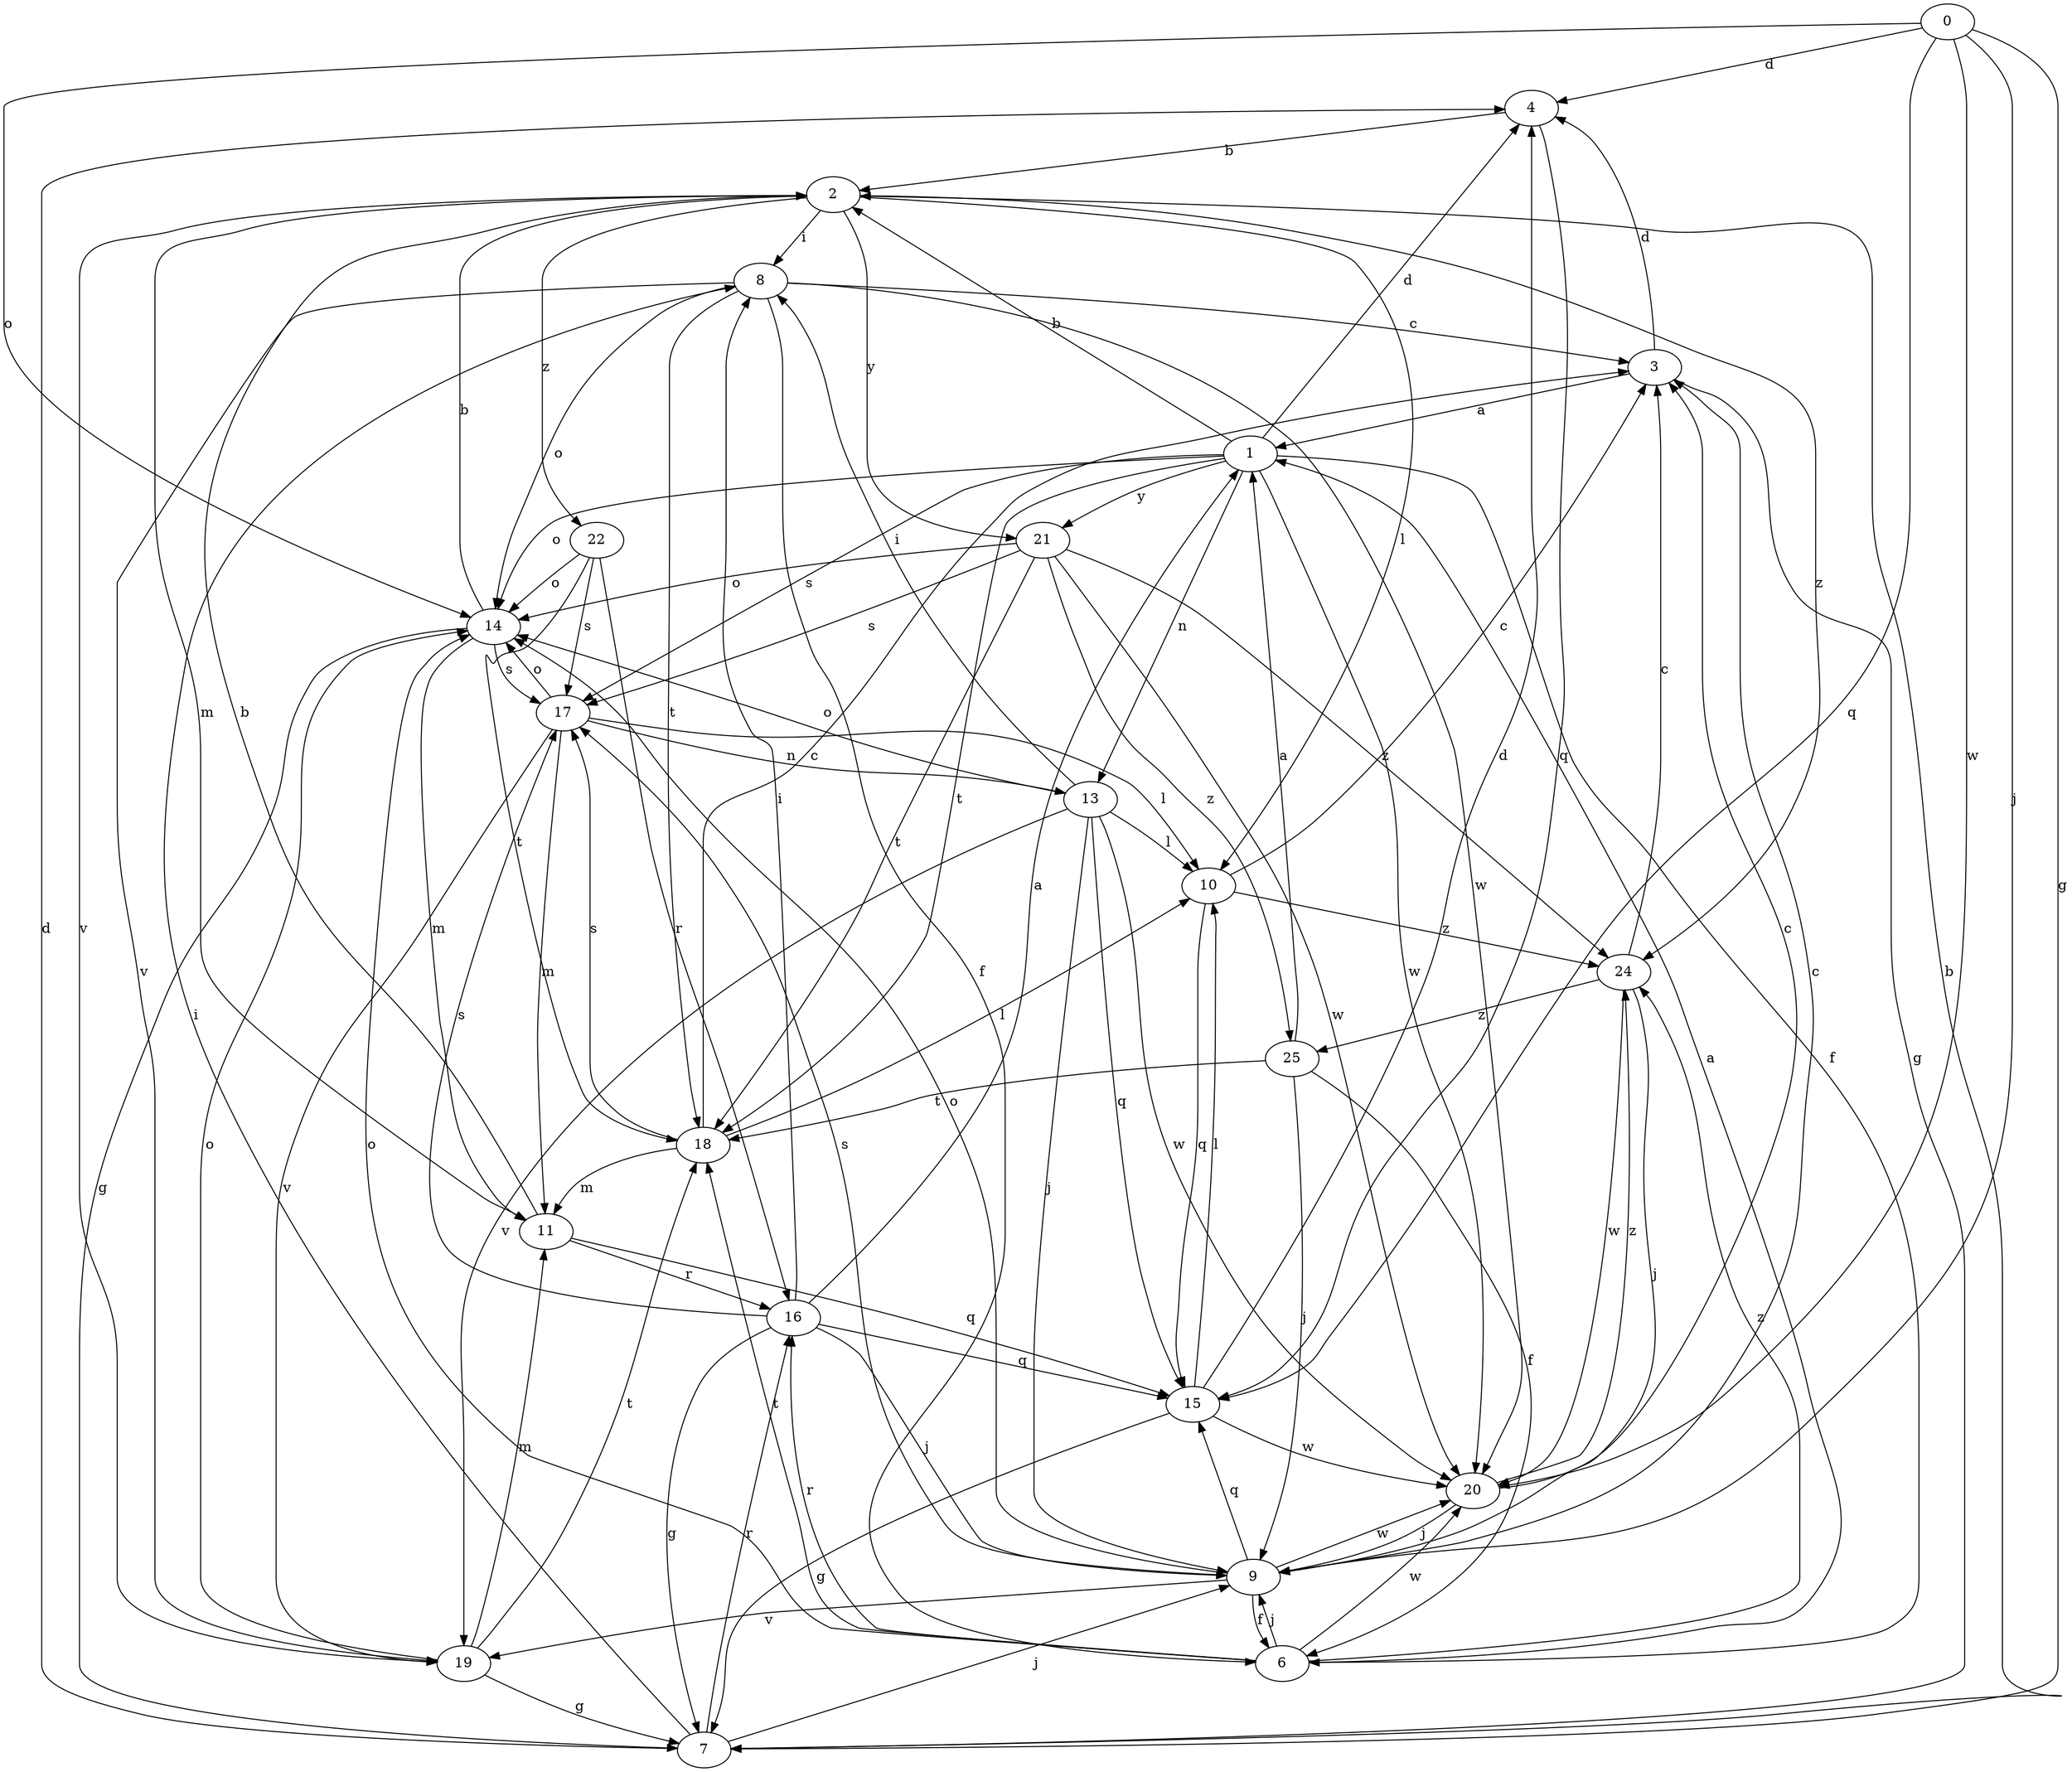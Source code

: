 strict digraph  {
0;
1;
2;
3;
4;
6;
7;
8;
9;
10;
11;
13;
14;
15;
16;
17;
18;
19;
20;
21;
22;
24;
25;
0 -> 4  [label=d];
0 -> 7  [label=g];
0 -> 9  [label=j];
0 -> 14  [label=o];
0 -> 15  [label=q];
0 -> 20  [label=w];
1 -> 2  [label=b];
1 -> 4  [label=d];
1 -> 6  [label=f];
1 -> 13  [label=n];
1 -> 14  [label=o];
1 -> 17  [label=s];
1 -> 18  [label=t];
1 -> 20  [label=w];
1 -> 21  [label=y];
2 -> 8  [label=i];
2 -> 10  [label=l];
2 -> 11  [label=m];
2 -> 19  [label=v];
2 -> 21  [label=y];
2 -> 22  [label=z];
2 -> 24  [label=z];
3 -> 1  [label=a];
3 -> 4  [label=d];
3 -> 7  [label=g];
4 -> 2  [label=b];
4 -> 15  [label=q];
6 -> 1  [label=a];
6 -> 9  [label=j];
6 -> 14  [label=o];
6 -> 16  [label=r];
6 -> 18  [label=t];
6 -> 20  [label=w];
6 -> 24  [label=z];
7 -> 2  [label=b];
7 -> 4  [label=d];
7 -> 8  [label=i];
7 -> 9  [label=j];
7 -> 16  [label=r];
8 -> 3  [label=c];
8 -> 6  [label=f];
8 -> 14  [label=o];
8 -> 18  [label=t];
8 -> 19  [label=v];
8 -> 20  [label=w];
9 -> 3  [label=c];
9 -> 6  [label=f];
9 -> 14  [label=o];
9 -> 15  [label=q];
9 -> 17  [label=s];
9 -> 19  [label=v];
9 -> 20  [label=w];
10 -> 3  [label=c];
10 -> 15  [label=q];
10 -> 24  [label=z];
11 -> 2  [label=b];
11 -> 15  [label=q];
11 -> 16  [label=r];
13 -> 8  [label=i];
13 -> 9  [label=j];
13 -> 10  [label=l];
13 -> 14  [label=o];
13 -> 15  [label=q];
13 -> 19  [label=v];
13 -> 20  [label=w];
14 -> 2  [label=b];
14 -> 7  [label=g];
14 -> 11  [label=m];
14 -> 17  [label=s];
15 -> 4  [label=d];
15 -> 7  [label=g];
15 -> 10  [label=l];
15 -> 20  [label=w];
16 -> 1  [label=a];
16 -> 7  [label=g];
16 -> 8  [label=i];
16 -> 9  [label=j];
16 -> 15  [label=q];
16 -> 17  [label=s];
17 -> 10  [label=l];
17 -> 11  [label=m];
17 -> 13  [label=n];
17 -> 14  [label=o];
17 -> 19  [label=v];
18 -> 3  [label=c];
18 -> 10  [label=l];
18 -> 11  [label=m];
18 -> 17  [label=s];
19 -> 7  [label=g];
19 -> 11  [label=m];
19 -> 14  [label=o];
19 -> 18  [label=t];
20 -> 3  [label=c];
20 -> 9  [label=j];
20 -> 24  [label=z];
21 -> 14  [label=o];
21 -> 17  [label=s];
21 -> 18  [label=t];
21 -> 20  [label=w];
21 -> 24  [label=z];
21 -> 25  [label=z];
22 -> 14  [label=o];
22 -> 16  [label=r];
22 -> 17  [label=s];
22 -> 18  [label=t];
24 -> 3  [label=c];
24 -> 9  [label=j];
24 -> 20  [label=w];
24 -> 25  [label=z];
25 -> 1  [label=a];
25 -> 6  [label=f];
25 -> 9  [label=j];
25 -> 18  [label=t];
}
